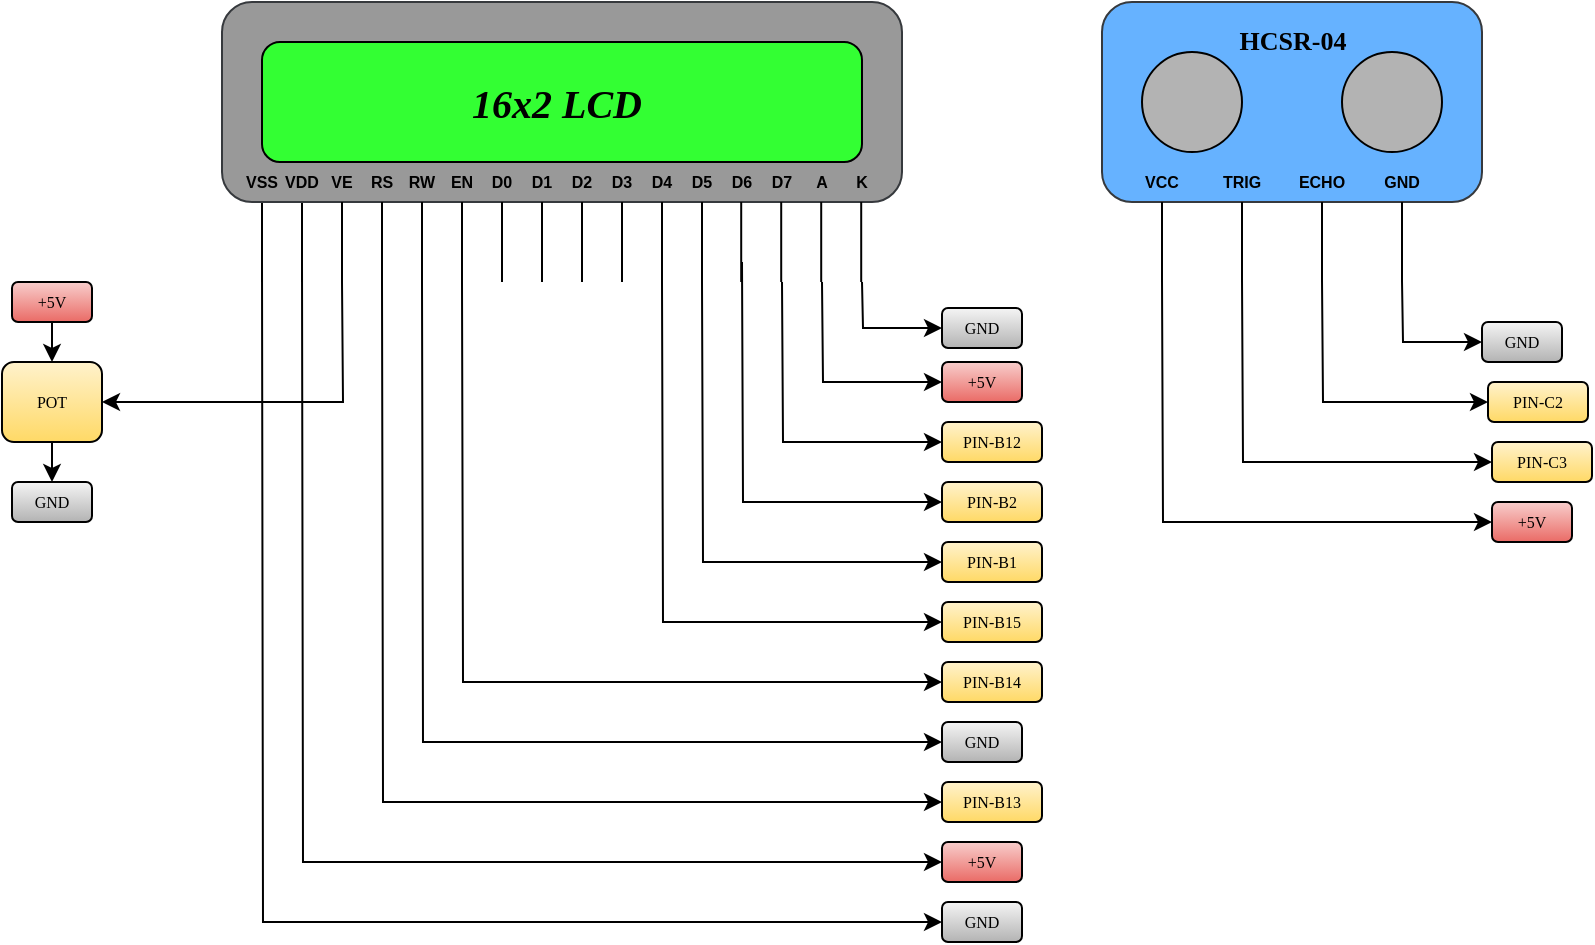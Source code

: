 <mxfile version="24.7.8">
  <diagram id="ybnBNx3KCF5k_87hsMXN" name="Sayfa -1">
    <mxGraphModel dx="830" dy="478" grid="0" gridSize="10" guides="1" tooltips="1" connect="1" arrows="1" fold="1" page="1" pageScale="1" pageWidth="3300" pageHeight="4681" math="0" shadow="0">
      <root>
        <mxCell id="0" />
        <mxCell id="1" parent="0" />
        <mxCell id="u2cS-JGJET43mBC9__E9-17" value="" style="endArrow=none;html=1;" parent="1" edge="1">
          <mxGeometry width="50" height="50" relative="1" as="geometry">
            <mxPoint x="320" y="330" as="sourcePoint" />
            <mxPoint x="320" y="290" as="targetPoint" />
          </mxGeometry>
        </mxCell>
        <mxCell id="u2cS-JGJET43mBC9__E9-18" value="" style="endArrow=none;html=1;" parent="1" edge="1">
          <mxGeometry width="50" height="50" relative="1" as="geometry">
            <mxPoint x="300" y="330" as="sourcePoint" />
            <mxPoint x="300" y="290" as="targetPoint" />
          </mxGeometry>
        </mxCell>
        <mxCell id="u2cS-JGJET43mBC9__E9-19" value="" style="rounded=1;whiteSpace=wrap;html=1;strokeColor=#36393d;fillColor=#999999;" parent="1" vertex="1">
          <mxGeometry x="280" y="190" width="340" height="100" as="geometry" />
        </mxCell>
        <mxCell id="u2cS-JGJET43mBC9__E9-20" value="&lt;font face=&quot;Comic Sans MS&quot; size=&quot;1&quot;&gt;&lt;i&gt;&lt;b style=&quot;font-size: 20px&quot;&gt;16x2 LCD&amp;nbsp;&lt;/b&gt;&lt;/i&gt;&lt;/font&gt;" style="rounded=1;whiteSpace=wrap;html=1;fillColor=#33FF33;" parent="1" vertex="1">
          <mxGeometry x="300" y="210" width="300" height="60" as="geometry" />
        </mxCell>
        <mxCell id="u2cS-JGJET43mBC9__E9-21" value="" style="endArrow=none;html=1;" parent="1" edge="1">
          <mxGeometry width="50" height="50" relative="1" as="geometry">
            <mxPoint x="340" y="330" as="sourcePoint" />
            <mxPoint x="340" y="290" as="targetPoint" />
          </mxGeometry>
        </mxCell>
        <mxCell id="u2cS-JGJET43mBC9__E9-22" value="" style="endArrow=none;html=1;" parent="1" edge="1">
          <mxGeometry width="50" height="50" relative="1" as="geometry">
            <mxPoint x="380" y="330" as="sourcePoint" />
            <mxPoint x="380" y="290" as="targetPoint" />
          </mxGeometry>
        </mxCell>
        <mxCell id="u2cS-JGJET43mBC9__E9-23" value="" style="endArrow=none;html=1;" parent="1" edge="1">
          <mxGeometry width="50" height="50" relative="1" as="geometry">
            <mxPoint x="360" y="330" as="sourcePoint" />
            <mxPoint x="360" y="290" as="targetPoint" />
          </mxGeometry>
        </mxCell>
        <mxCell id="u2cS-JGJET43mBC9__E9-24" value="" style="endArrow=none;html=1;" parent="1" edge="1">
          <mxGeometry width="50" height="50" relative="1" as="geometry">
            <mxPoint x="400" y="330" as="sourcePoint" />
            <mxPoint x="400" y="290" as="targetPoint" />
          </mxGeometry>
        </mxCell>
        <mxCell id="u2cS-JGJET43mBC9__E9-25" value="" style="endArrow=none;html=1;" parent="1" edge="1">
          <mxGeometry width="50" height="50" relative="1" as="geometry">
            <mxPoint x="440" y="330" as="sourcePoint" />
            <mxPoint x="440" y="290" as="targetPoint" />
          </mxGeometry>
        </mxCell>
        <mxCell id="u2cS-JGJET43mBC9__E9-26" value="" style="endArrow=none;html=1;" parent="1" edge="1">
          <mxGeometry width="50" height="50" relative="1" as="geometry">
            <mxPoint x="420" y="330" as="sourcePoint" />
            <mxPoint x="420" y="290" as="targetPoint" />
          </mxGeometry>
        </mxCell>
        <mxCell id="u2cS-JGJET43mBC9__E9-27" value="" style="endArrow=none;html=1;" parent="1" edge="1">
          <mxGeometry width="50" height="50" relative="1" as="geometry">
            <mxPoint x="460" y="330" as="sourcePoint" />
            <mxPoint x="460" y="290" as="targetPoint" />
          </mxGeometry>
        </mxCell>
        <mxCell id="u2cS-JGJET43mBC9__E9-28" value="" style="endArrow=none;html=1;" parent="1" edge="1">
          <mxGeometry width="50" height="50" relative="1" as="geometry">
            <mxPoint x="500" y="330" as="sourcePoint" />
            <mxPoint x="500" y="290" as="targetPoint" />
          </mxGeometry>
        </mxCell>
        <mxCell id="u2cS-JGJET43mBC9__E9-29" value="" style="endArrow=none;html=1;" parent="1" edge="1">
          <mxGeometry width="50" height="50" relative="1" as="geometry">
            <mxPoint x="480" y="330" as="sourcePoint" />
            <mxPoint x="480" y="290" as="targetPoint" />
          </mxGeometry>
        </mxCell>
        <mxCell id="u2cS-JGJET43mBC9__E9-30" value="" style="endArrow=none;html=1;" parent="1" edge="1">
          <mxGeometry width="50" height="50" relative="1" as="geometry">
            <mxPoint x="520" y="330" as="sourcePoint" />
            <mxPoint x="520" y="290" as="targetPoint" />
          </mxGeometry>
        </mxCell>
        <mxCell id="u2cS-JGJET43mBC9__E9-31" value="" style="endArrow=none;html=1;" parent="1" edge="1">
          <mxGeometry width="50" height="50" relative="1" as="geometry">
            <mxPoint x="539.6" y="330" as="sourcePoint" />
            <mxPoint x="539.6" y="290" as="targetPoint" />
          </mxGeometry>
        </mxCell>
        <mxCell id="u2cS-JGJET43mBC9__E9-32" value="" style="endArrow=none;html=1;" parent="1" edge="1">
          <mxGeometry width="50" height="50" relative="1" as="geometry">
            <mxPoint x="579.6" y="330" as="sourcePoint" />
            <mxPoint x="579.6" y="290" as="targetPoint" />
          </mxGeometry>
        </mxCell>
        <mxCell id="u2cS-JGJET43mBC9__E9-33" value="" style="endArrow=none;html=1;" parent="1" edge="1">
          <mxGeometry width="50" height="50" relative="1" as="geometry">
            <mxPoint x="559.6" y="330" as="sourcePoint" />
            <mxPoint x="559.6" y="290" as="targetPoint" />
          </mxGeometry>
        </mxCell>
        <mxCell id="u2cS-JGJET43mBC9__E9-34" value="" style="endArrow=none;html=1;" parent="1" edge="1">
          <mxGeometry width="50" height="50" relative="1" as="geometry">
            <mxPoint x="599.6" y="330" as="sourcePoint" />
            <mxPoint x="599.6" y="290" as="targetPoint" />
          </mxGeometry>
        </mxCell>
        <mxCell id="u2cS-JGJET43mBC9__E9-37" value="&lt;b style=&quot;font-size: 8px;&quot;&gt;VSS&lt;/b&gt;" style="text;html=1;strokeColor=none;fillColor=none;align=center;verticalAlign=middle;whiteSpace=wrap;rounded=0;fontSize=8;fontColor=#000000;" parent="1" vertex="1">
          <mxGeometry x="280" y="270" width="40" height="20" as="geometry" />
        </mxCell>
        <mxCell id="u2cS-JGJET43mBC9__E9-38" value="VDD" style="text;html=1;strokeColor=none;fillColor=none;align=center;verticalAlign=middle;whiteSpace=wrap;rounded=0;fontSize=8;fontColor=#000000;fontStyle=1;strokeWidth=5;" parent="1" vertex="1">
          <mxGeometry x="300" y="270" width="40" height="20" as="geometry" />
        </mxCell>
        <mxCell id="u2cS-JGJET43mBC9__E9-39" value="VE" style="text;html=1;strokeColor=none;fillColor=none;align=center;verticalAlign=middle;whiteSpace=wrap;rounded=0;fontSize=8;fontColor=#000000;fontStyle=1" parent="1" vertex="1">
          <mxGeometry x="320" y="270" width="40" height="20" as="geometry" />
        </mxCell>
        <mxCell id="u2cS-JGJET43mBC9__E9-40" value="RS" style="text;html=1;strokeColor=none;fillColor=none;align=center;verticalAlign=middle;whiteSpace=wrap;rounded=0;fontSize=8;fontColor=#000000;fontStyle=1" parent="1" vertex="1">
          <mxGeometry x="340" y="270" width="40" height="20" as="geometry" />
        </mxCell>
        <mxCell id="u2cS-JGJET43mBC9__E9-41" value="RW" style="text;html=1;strokeColor=none;fillColor=none;align=center;verticalAlign=middle;whiteSpace=wrap;rounded=0;fontSize=8;fontColor=#000000;fontStyle=1" parent="1" vertex="1">
          <mxGeometry x="360" y="270" width="40" height="20" as="geometry" />
        </mxCell>
        <mxCell id="u2cS-JGJET43mBC9__E9-42" value="EN" style="text;html=1;strokeColor=none;fillColor=none;align=center;verticalAlign=middle;whiteSpace=wrap;rounded=0;fontSize=8;fontColor=#000000;fontStyle=1" parent="1" vertex="1">
          <mxGeometry x="380" y="270" width="40" height="20" as="geometry" />
        </mxCell>
        <mxCell id="u2cS-JGJET43mBC9__E9-43" value="D0" style="text;html=1;strokeColor=none;fillColor=none;align=center;verticalAlign=middle;whiteSpace=wrap;rounded=0;fontSize=8;fontColor=#000000;fontStyle=1" parent="1" vertex="1">
          <mxGeometry x="400" y="270" width="40" height="20" as="geometry" />
        </mxCell>
        <mxCell id="u2cS-JGJET43mBC9__E9-44" value="D1" style="text;html=1;strokeColor=none;fillColor=none;align=center;verticalAlign=middle;whiteSpace=wrap;rounded=0;fontSize=8;fontColor=#000000;fontStyle=1" parent="1" vertex="1">
          <mxGeometry x="420" y="270" width="40" height="20" as="geometry" />
        </mxCell>
        <mxCell id="u2cS-JGJET43mBC9__E9-45" value="D2" style="text;html=1;strokeColor=none;fillColor=none;align=center;verticalAlign=middle;whiteSpace=wrap;rounded=0;fontSize=8;fontColor=#000000;fontStyle=1" parent="1" vertex="1">
          <mxGeometry x="440" y="270" width="40" height="20" as="geometry" />
        </mxCell>
        <mxCell id="u2cS-JGJET43mBC9__E9-46" value="D3" style="text;html=1;strokeColor=none;fillColor=none;align=center;verticalAlign=middle;whiteSpace=wrap;rounded=0;fontSize=8;fontColor=#000000;fontStyle=1" parent="1" vertex="1">
          <mxGeometry x="460" y="270" width="40" height="20" as="geometry" />
        </mxCell>
        <mxCell id="u2cS-JGJET43mBC9__E9-47" value="D4" style="text;html=1;strokeColor=none;fillColor=none;align=center;verticalAlign=middle;whiteSpace=wrap;rounded=0;fontSize=8;fontColor=#000000;fontStyle=1" parent="1" vertex="1">
          <mxGeometry x="480" y="270" width="40" height="20" as="geometry" />
        </mxCell>
        <mxCell id="u2cS-JGJET43mBC9__E9-48" value="D5" style="text;html=1;strokeColor=none;fillColor=none;align=center;verticalAlign=middle;whiteSpace=wrap;rounded=0;fontSize=8;fontColor=#000000;fontStyle=1" parent="1" vertex="1">
          <mxGeometry x="500" y="270" width="40" height="20" as="geometry" />
        </mxCell>
        <mxCell id="u2cS-JGJET43mBC9__E9-49" value="D6" style="text;html=1;strokeColor=none;fillColor=none;align=center;verticalAlign=middle;whiteSpace=wrap;rounded=0;fontSize=8;fontColor=#000000;fontStyle=1" parent="1" vertex="1">
          <mxGeometry x="520" y="270" width="40" height="20" as="geometry" />
        </mxCell>
        <mxCell id="u2cS-JGJET43mBC9__E9-50" value="D7" style="text;html=1;strokeColor=none;fillColor=none;align=center;verticalAlign=middle;whiteSpace=wrap;rounded=0;fontSize=8;fontColor=#000000;fontStyle=1" parent="1" vertex="1">
          <mxGeometry x="540" y="270" width="40" height="20" as="geometry" />
        </mxCell>
        <mxCell id="u2cS-JGJET43mBC9__E9-51" value="A" style="text;html=1;strokeColor=none;fillColor=none;align=center;verticalAlign=middle;whiteSpace=wrap;rounded=0;fontSize=8;fontColor=#000000;fontStyle=1" parent="1" vertex="1">
          <mxGeometry x="560" y="270" width="40" height="20" as="geometry" />
        </mxCell>
        <mxCell id="u2cS-JGJET43mBC9__E9-52" value="K" style="text;html=1;strokeColor=none;fillColor=none;align=center;verticalAlign=middle;whiteSpace=wrap;rounded=0;fontSize=8;fontStyle=1;" parent="1" vertex="1">
          <mxGeometry x="580" y="270" width="40" height="20" as="geometry" />
        </mxCell>
        <mxCell id="u2cS-JGJET43mBC9__E9-66" style="edgeStyle=orthogonalEdgeStyle;rounded=0;orthogonalLoop=1;jettySize=auto;html=1;exitX=0;exitY=0.5;exitDx=0;exitDy=0;startArrow=classic;startFill=1;endArrow=none;endFill=0;fontSize=5;fontColor=#000000;" parent="1" source="u2cS-JGJET43mBC9__E9-65" edge="1">
          <mxGeometry relative="1" as="geometry">
            <mxPoint x="600" y="330" as="targetPoint" />
          </mxGeometry>
        </mxCell>
        <mxCell id="u2cS-JGJET43mBC9__E9-65" value="&lt;font face=&quot;Comic Sans MS&quot; style=&quot;font-size: 8px&quot;&gt;GND&lt;/font&gt;" style="rounded=1;whiteSpace=wrap;html=1;strokeWidth=1;fontSize=5;fillColor=#f5f5f5;gradientColor=#b3b3b3;" parent="1" vertex="1">
          <mxGeometry x="640" y="343" width="40" height="20" as="geometry" />
        </mxCell>
        <mxCell id="u2cS-JGJET43mBC9__E9-68" style="edgeStyle=orthogonalEdgeStyle;rounded=0;orthogonalLoop=1;jettySize=auto;html=1;exitX=0;exitY=0.5;exitDx=0;exitDy=0;startArrow=classic;startFill=1;endArrow=none;endFill=0;fontSize=5;fontColor=#000000;" parent="1" source="u2cS-JGJET43mBC9__E9-67" edge="1">
          <mxGeometry relative="1" as="geometry">
            <mxPoint x="580" y="330" as="targetPoint" />
          </mxGeometry>
        </mxCell>
        <mxCell id="u2cS-JGJET43mBC9__E9-67" value="&lt;font face=&quot;Comic Sans MS&quot; style=&quot;font-size: 8px&quot;&gt;+5V&lt;/font&gt;" style="rounded=1;whiteSpace=wrap;html=1;strokeWidth=1;fontSize=5;fillColor=#f8cecc;gradientColor=#ea6b66;" parent="1" vertex="1">
          <mxGeometry x="640" y="370" width="40" height="20" as="geometry" />
        </mxCell>
        <mxCell id="u2cS-JGJET43mBC9__E9-70" style="edgeStyle=orthogonalEdgeStyle;rounded=0;orthogonalLoop=1;jettySize=auto;html=1;exitX=0;exitY=0.5;exitDx=0;exitDy=0;startArrow=classic;startFill=1;endArrow=none;endFill=0;fontSize=5;fontColor=#000000;" parent="1" source="u2cS-JGJET43mBC9__E9-69" edge="1">
          <mxGeometry relative="1" as="geometry">
            <mxPoint x="560" y="330" as="targetPoint" />
          </mxGeometry>
        </mxCell>
        <mxCell id="u2cS-JGJET43mBC9__E9-69" value="&lt;font face=&quot;Comic Sans MS&quot;&gt;&lt;span style=&quot;font-size: 8px&quot;&gt;PIN-B12&lt;/span&gt;&lt;/font&gt;" style="rounded=1;whiteSpace=wrap;html=1;strokeWidth=1;fontSize=5;fillColor=#fff2cc;gradientColor=#ffd966;" parent="1" vertex="1">
          <mxGeometry x="640" y="400" width="50" height="20" as="geometry" />
        </mxCell>
        <mxCell id="u2cS-JGJET43mBC9__E9-74" style="edgeStyle=orthogonalEdgeStyle;rounded=0;orthogonalLoop=1;jettySize=auto;html=1;exitX=0;exitY=0.5;exitDx=0;exitDy=0;startArrow=classic;startFill=1;endArrow=none;endFill=0;fontSize=5;fontColor=#000000;" parent="1" source="u2cS-JGJET43mBC9__E9-71" edge="1">
          <mxGeometry relative="1" as="geometry">
            <mxPoint x="540" y="320" as="targetPoint" />
          </mxGeometry>
        </mxCell>
        <mxCell id="u2cS-JGJET43mBC9__E9-71" value="&lt;font face=&quot;Comic Sans MS&quot;&gt;&lt;span style=&quot;font-size: 8px&quot;&gt;PIN-B2&lt;/span&gt;&lt;/font&gt;" style="rounded=1;whiteSpace=wrap;html=1;strokeWidth=1;fontSize=5;fillColor=#fff2cc;gradientColor=#ffd966;" parent="1" vertex="1">
          <mxGeometry x="640" y="430" width="50" height="20" as="geometry" />
        </mxCell>
        <mxCell id="u2cS-JGJET43mBC9__E9-75" style="edgeStyle=orthogonalEdgeStyle;rounded=0;orthogonalLoop=1;jettySize=auto;html=1;exitX=0;exitY=0.5;exitDx=0;exitDy=0;startArrow=classic;startFill=1;endArrow=none;endFill=0;fontSize=5;fontColor=#000000;" parent="1" source="u2cS-JGJET43mBC9__E9-72" edge="1">
          <mxGeometry relative="1" as="geometry">
            <mxPoint x="520" y="330" as="targetPoint" />
          </mxGeometry>
        </mxCell>
        <mxCell id="u2cS-JGJET43mBC9__E9-72" value="&lt;font face=&quot;Comic Sans MS&quot;&gt;&lt;span style=&quot;font-size: 8px&quot;&gt;PIN-B1&lt;/span&gt;&lt;/font&gt;" style="rounded=1;whiteSpace=wrap;html=1;strokeWidth=1;fontSize=5;fillColor=#fff2cc;gradientColor=#ffd966;" parent="1" vertex="1">
          <mxGeometry x="640" y="460" width="50" height="20" as="geometry" />
        </mxCell>
        <mxCell id="u2cS-JGJET43mBC9__E9-76" style="edgeStyle=orthogonalEdgeStyle;rounded=0;orthogonalLoop=1;jettySize=auto;html=1;exitX=0;exitY=0.5;exitDx=0;exitDy=0;startArrow=classic;startFill=1;endArrow=none;endFill=0;fontSize=5;fontColor=#000000;" parent="1" source="u2cS-JGJET43mBC9__E9-73" edge="1">
          <mxGeometry relative="1" as="geometry">
            <mxPoint x="500" y="330" as="targetPoint" />
          </mxGeometry>
        </mxCell>
        <mxCell id="u2cS-JGJET43mBC9__E9-73" value="&lt;font face=&quot;Comic Sans MS&quot;&gt;&lt;span style=&quot;font-size: 8px&quot;&gt;PIN-B15&lt;/span&gt;&lt;/font&gt;" style="rounded=1;whiteSpace=wrap;html=1;strokeWidth=1;fontSize=5;fillColor=#fff2cc;gradientColor=#ffd966;" parent="1" vertex="1">
          <mxGeometry x="640" y="490" width="50" height="20" as="geometry" />
        </mxCell>
        <mxCell id="u2cS-JGJET43mBC9__E9-78" style="edgeStyle=orthogonalEdgeStyle;rounded=0;orthogonalLoop=1;jettySize=auto;html=1;exitX=0;exitY=0.5;exitDx=0;exitDy=0;startArrow=classic;startFill=1;endArrow=none;endFill=0;fontSize=5;fontColor=#000000;" parent="1" source="u2cS-JGJET43mBC9__E9-77" edge="1">
          <mxGeometry relative="1" as="geometry">
            <mxPoint x="400" y="330" as="targetPoint" />
          </mxGeometry>
        </mxCell>
        <mxCell id="u2cS-JGJET43mBC9__E9-77" value="&lt;font face=&quot;Comic Sans MS&quot;&gt;&lt;span style=&quot;font-size: 8px&quot;&gt;PIN-B14&lt;/span&gt;&lt;/font&gt;" style="rounded=1;whiteSpace=wrap;html=1;strokeWidth=1;fontSize=5;fillColor=#fff2cc;gradientColor=#ffd966;" parent="1" vertex="1">
          <mxGeometry x="640" y="520" width="50" height="20" as="geometry" />
        </mxCell>
        <mxCell id="u2cS-JGJET43mBC9__E9-82" style="edgeStyle=orthogonalEdgeStyle;rounded=0;orthogonalLoop=1;jettySize=auto;html=1;exitX=0;exitY=0.5;exitDx=0;exitDy=0;startArrow=classic;startFill=1;endArrow=none;endFill=0;fontSize=5;fontColor=#000000;" parent="1" source="u2cS-JGJET43mBC9__E9-79" edge="1">
          <mxGeometry relative="1" as="geometry">
            <mxPoint x="360" y="330" as="targetPoint" />
          </mxGeometry>
        </mxCell>
        <mxCell id="u2cS-JGJET43mBC9__E9-79" value="&lt;font face=&quot;Comic Sans MS&quot;&gt;&lt;span style=&quot;font-size: 8px&quot;&gt;PIN-B13&lt;/span&gt;&lt;/font&gt;" style="rounded=1;whiteSpace=wrap;html=1;strokeWidth=1;fontSize=5;fillColor=#fff2cc;gradientColor=#ffd966;" parent="1" vertex="1">
          <mxGeometry x="640" y="580" width="50" height="20" as="geometry" />
        </mxCell>
        <mxCell id="u2cS-JGJET43mBC9__E9-81" style="edgeStyle=orthogonalEdgeStyle;rounded=0;orthogonalLoop=1;jettySize=auto;html=1;exitX=0;exitY=0.5;exitDx=0;exitDy=0;startArrow=classic;startFill=1;endArrow=none;endFill=0;fontSize=5;fontColor=#000000;" parent="1" source="u2cS-JGJET43mBC9__E9-80" edge="1">
          <mxGeometry relative="1" as="geometry">
            <mxPoint x="380" y="330" as="targetPoint" />
          </mxGeometry>
        </mxCell>
        <mxCell id="u2cS-JGJET43mBC9__E9-80" value="&lt;font face=&quot;Comic Sans MS&quot; style=&quot;font-size: 8px&quot;&gt;GND&lt;/font&gt;" style="rounded=1;whiteSpace=wrap;html=1;strokeWidth=1;fontSize=5;fillColor=#f5f5f5;gradientColor=#b3b3b3;" parent="1" vertex="1">
          <mxGeometry x="640" y="550" width="40" height="20" as="geometry" />
        </mxCell>
        <mxCell id="u2cS-JGJET43mBC9__E9-86" style="edgeStyle=orthogonalEdgeStyle;rounded=0;orthogonalLoop=1;jettySize=auto;html=1;exitX=0;exitY=0.5;exitDx=0;exitDy=0;startArrow=classic;startFill=1;endArrow=none;endFill=0;fontSize=5;fontColor=#000000;" parent="1" source="u2cS-JGJET43mBC9__E9-85" edge="1">
          <mxGeometry relative="1" as="geometry">
            <mxPoint x="320" y="320" as="targetPoint" />
          </mxGeometry>
        </mxCell>
        <mxCell id="u2cS-JGJET43mBC9__E9-85" value="&lt;font face=&quot;Comic Sans MS&quot; style=&quot;font-size: 8px&quot;&gt;+5V&lt;/font&gt;" style="rounded=1;whiteSpace=wrap;html=1;strokeWidth=1;fontSize=5;fillColor=#f8cecc;gradientColor=#ea6b66;" parent="1" vertex="1">
          <mxGeometry x="640" y="610" width="40" height="20" as="geometry" />
        </mxCell>
        <mxCell id="u2cS-JGJET43mBC9__E9-88" style="edgeStyle=orthogonalEdgeStyle;rounded=0;orthogonalLoop=1;jettySize=auto;html=1;exitX=0;exitY=0.5;exitDx=0;exitDy=0;startArrow=classic;startFill=1;endArrow=none;endFill=0;fontSize=5;fontColor=#000000;" parent="1" source="u2cS-JGJET43mBC9__E9-87" edge="1">
          <mxGeometry relative="1" as="geometry">
            <mxPoint x="300" y="320" as="targetPoint" />
          </mxGeometry>
        </mxCell>
        <mxCell id="u2cS-JGJET43mBC9__E9-87" value="&lt;font face=&quot;Comic Sans MS&quot; style=&quot;font-size: 8px&quot;&gt;GND&lt;/font&gt;" style="rounded=1;whiteSpace=wrap;html=1;strokeWidth=1;fontSize=5;fillColor=#f5f5f5;gradientColor=#b3b3b3;" parent="1" vertex="1">
          <mxGeometry x="640" y="640" width="40" height="20" as="geometry" />
        </mxCell>
        <mxCell id="u2cS-JGJET43mBC9__E9-92" style="edgeStyle=orthogonalEdgeStyle;rounded=0;orthogonalLoop=1;jettySize=auto;html=1;exitX=1;exitY=0.5;exitDx=0;exitDy=0;startArrow=classic;startFill=1;endArrow=none;endFill=0;fontSize=5;fontColor=#000000;" parent="1" source="u2cS-JGJET43mBC9__E9-91" edge="1">
          <mxGeometry relative="1" as="geometry">
            <mxPoint x="340" y="330" as="targetPoint" />
          </mxGeometry>
        </mxCell>
        <mxCell id="u2cS-JGJET43mBC9__E9-94" style="edgeStyle=orthogonalEdgeStyle;rounded=0;orthogonalLoop=1;jettySize=auto;html=1;exitX=0.5;exitY=0;exitDx=0;exitDy=0;entryX=0.5;entryY=1;entryDx=0;entryDy=0;startArrow=classic;startFill=1;endArrow=none;endFill=0;fontSize=5;fontColor=#000000;" parent="1" source="u2cS-JGJET43mBC9__E9-91" target="u2cS-JGJET43mBC9__E9-93" edge="1">
          <mxGeometry relative="1" as="geometry" />
        </mxCell>
        <mxCell id="u2cS-JGJET43mBC9__E9-91" value="&lt;font face=&quot;Comic Sans MS&quot;&gt;&lt;span style=&quot;font-size: 8px&quot;&gt;POT&lt;/span&gt;&lt;/font&gt;" style="rounded=1;whiteSpace=wrap;html=1;strokeWidth=1;fontSize=5;fillColor=#fff2cc;gradientColor=#ffd966;" parent="1" vertex="1">
          <mxGeometry x="170" y="370" width="50" height="40" as="geometry" />
        </mxCell>
        <mxCell id="u2cS-JGJET43mBC9__E9-93" value="&lt;font face=&quot;Comic Sans MS&quot; style=&quot;font-size: 8px&quot;&gt;+5V&lt;/font&gt;" style="rounded=1;whiteSpace=wrap;html=1;strokeWidth=1;fontSize=5;fillColor=#f8cecc;gradientColor=#ea6b66;" parent="1" vertex="1">
          <mxGeometry x="175" y="330" width="40" height="20" as="geometry" />
        </mxCell>
        <mxCell id="u2cS-JGJET43mBC9__E9-96" style="edgeStyle=orthogonalEdgeStyle;rounded=0;orthogonalLoop=1;jettySize=auto;html=1;exitX=0.5;exitY=0;exitDx=0;exitDy=0;entryX=0.5;entryY=1;entryDx=0;entryDy=0;startArrow=classic;startFill=1;endArrow=none;endFill=0;fontSize=5;fontColor=#000000;" parent="1" source="u2cS-JGJET43mBC9__E9-95" target="u2cS-JGJET43mBC9__E9-91" edge="1">
          <mxGeometry relative="1" as="geometry" />
        </mxCell>
        <mxCell id="u2cS-JGJET43mBC9__E9-95" value="&lt;font face=&quot;Comic Sans MS&quot; style=&quot;font-size: 8px&quot;&gt;GND&lt;/font&gt;" style="rounded=1;whiteSpace=wrap;html=1;strokeWidth=1;fontSize=5;fillColor=#f5f5f5;gradientColor=#b3b3b3;" parent="1" vertex="1">
          <mxGeometry x="175" y="430" width="40" height="20" as="geometry" />
        </mxCell>
        <mxCell id="KeHG0w3L4ggD5n6imfZq-1" value="" style="rounded=1;whiteSpace=wrap;html=1;strokeColor=#36393d;fillColor=#66B2FF;" vertex="1" parent="1">
          <mxGeometry x="720" y="190" width="190" height="100" as="geometry" />
        </mxCell>
        <mxCell id="KeHG0w3L4ggD5n6imfZq-2" value="" style="ellipse;whiteSpace=wrap;html=1;aspect=fixed;fillColor=#B3B3B3;" vertex="1" parent="1">
          <mxGeometry x="740" y="215" width="50" height="50" as="geometry" />
        </mxCell>
        <mxCell id="KeHG0w3L4ggD5n6imfZq-3" value="" style="ellipse;whiteSpace=wrap;html=1;aspect=fixed;strokeColor=#000000;fillColor=#B3B3B3;" vertex="1" parent="1">
          <mxGeometry x="840" y="215" width="50" height="50" as="geometry" />
        </mxCell>
        <mxCell id="KeHG0w3L4ggD5n6imfZq-4" value="VCC" style="text;html=1;strokeColor=none;fillColor=none;align=center;verticalAlign=middle;whiteSpace=wrap;rounded=0;fontSize=8;fontStyle=1;" vertex="1" parent="1">
          <mxGeometry x="730" y="270" width="40" height="20" as="geometry" />
        </mxCell>
        <mxCell id="KeHG0w3L4ggD5n6imfZq-5" value="" style="endArrow=none;html=1;" edge="1" parent="1">
          <mxGeometry width="50" height="50" relative="1" as="geometry">
            <mxPoint x="750.0" y="330" as="sourcePoint" />
            <mxPoint x="750.0" y="290" as="targetPoint" />
          </mxGeometry>
        </mxCell>
        <mxCell id="KeHG0w3L4ggD5n6imfZq-6" value="" style="endArrow=none;html=1;" edge="1" parent="1">
          <mxGeometry width="50" height="50" relative="1" as="geometry">
            <mxPoint x="790.0" y="330" as="sourcePoint" />
            <mxPoint x="790.0" y="290" as="targetPoint" />
          </mxGeometry>
        </mxCell>
        <mxCell id="KeHG0w3L4ggD5n6imfZq-7" value="" style="endArrow=none;html=1;" edge="1" parent="1">
          <mxGeometry width="50" height="50" relative="1" as="geometry">
            <mxPoint x="830.0" y="330" as="sourcePoint" />
            <mxPoint x="830.0" y="290" as="targetPoint" />
          </mxGeometry>
        </mxCell>
        <mxCell id="KeHG0w3L4ggD5n6imfZq-8" value="" style="endArrow=none;html=1;" edge="1" parent="1">
          <mxGeometry width="50" height="50" relative="1" as="geometry">
            <mxPoint x="870.0" y="330" as="sourcePoint" />
            <mxPoint x="870.0" y="290" as="targetPoint" />
          </mxGeometry>
        </mxCell>
        <mxCell id="KeHG0w3L4ggD5n6imfZq-9" value="TRIG" style="text;html=1;strokeColor=none;fillColor=none;align=center;verticalAlign=middle;whiteSpace=wrap;rounded=0;fontSize=8;fontStyle=1;" vertex="1" parent="1">
          <mxGeometry x="770" y="270" width="40" height="20" as="geometry" />
        </mxCell>
        <mxCell id="KeHG0w3L4ggD5n6imfZq-10" value="ECHO" style="text;html=1;strokeColor=none;fillColor=none;align=center;verticalAlign=middle;whiteSpace=wrap;rounded=0;fontSize=8;fontStyle=1;" vertex="1" parent="1">
          <mxGeometry x="810" y="270" width="40" height="20" as="geometry" />
        </mxCell>
        <mxCell id="KeHG0w3L4ggD5n6imfZq-11" value="GND" style="text;html=1;strokeColor=none;fillColor=none;align=center;verticalAlign=middle;whiteSpace=wrap;rounded=0;fontSize=8;fontStyle=1;" vertex="1" parent="1">
          <mxGeometry x="850" y="270" width="40" height="20" as="geometry" />
        </mxCell>
        <mxCell id="KeHG0w3L4ggD5n6imfZq-12" value="HCSR-04" style="text;html=1;strokeColor=none;fillColor=none;align=center;verticalAlign=middle;whiteSpace=wrap;rounded=0;fontSize=13;fontStyle=1;fontFamily=Comic Sans MS;" vertex="1" parent="1">
          <mxGeometry x="782.5" y="199" width="65" height="20" as="geometry" />
        </mxCell>
        <mxCell id="KeHG0w3L4ggD5n6imfZq-13" value="&lt;font face=&quot;Comic Sans MS&quot; style=&quot;font-size: 8px&quot;&gt;GND&lt;/font&gt;" style="rounded=1;whiteSpace=wrap;html=1;strokeWidth=1;fontSize=5;fillColor=#f5f5f5;gradientColor=#b3b3b3;verticalAlign=middle;movable=1;resizable=1;rotatable=1;deletable=1;editable=1;locked=0;connectable=1;" vertex="1" parent="1">
          <mxGeometry x="910" y="350" width="40" height="20" as="geometry" />
        </mxCell>
        <mxCell id="KeHG0w3L4ggD5n6imfZq-16" value="&lt;font face=&quot;Comic Sans MS&quot; style=&quot;font-size: 8px&quot;&gt;+5V&lt;/font&gt;" style="rounded=1;whiteSpace=wrap;html=1;strokeWidth=1;fontSize=5;fillColor=#f8cecc;gradientColor=#ea6b66;" vertex="1" parent="1">
          <mxGeometry x="915" y="440" width="40" height="20" as="geometry" />
        </mxCell>
        <mxCell id="KeHG0w3L4ggD5n6imfZq-17" value="&lt;font face=&quot;Comic Sans MS&quot;&gt;&lt;span style=&quot;font-size: 8px&quot;&gt;PIN-C2&lt;/span&gt;&lt;/font&gt;" style="rounded=1;whiteSpace=wrap;html=1;strokeWidth=1;fontSize=5;fillColor=#fff2cc;gradientColor=#ffd966;" vertex="1" parent="1">
          <mxGeometry x="913" y="380" width="50" height="20" as="geometry" />
        </mxCell>
        <mxCell id="KeHG0w3L4ggD5n6imfZq-18" value="&lt;font face=&quot;Comic Sans MS&quot;&gt;&lt;span style=&quot;font-size: 8px&quot;&gt;PIN-C3&lt;/span&gt;&lt;/font&gt;" style="rounded=1;whiteSpace=wrap;html=1;strokeWidth=1;fontSize=5;fillColor=#fff2cc;gradientColor=#ffd966;" vertex="1" parent="1">
          <mxGeometry x="915" y="410" width="50" height="20" as="geometry" />
        </mxCell>
        <mxCell id="KeHG0w3L4ggD5n6imfZq-19" style="edgeStyle=orthogonalEdgeStyle;rounded=0;orthogonalLoop=1;jettySize=auto;html=1;exitX=0;exitY=0.5;exitDx=0;exitDy=0;startArrow=classic;startFill=1;endArrow=none;endFill=0;fontSize=5;fontColor=#000000;" edge="1" parent="1" source="KeHG0w3L4ggD5n6imfZq-13">
          <mxGeometry relative="1" as="geometry">
            <mxPoint x="870" y="329.48" as="targetPoint" />
            <mxPoint x="1010" y="499.48" as="sourcePoint" />
          </mxGeometry>
        </mxCell>
        <mxCell id="KeHG0w3L4ggD5n6imfZq-20" style="edgeStyle=orthogonalEdgeStyle;rounded=0;orthogonalLoop=1;jettySize=auto;html=1;exitX=0;exitY=0.5;exitDx=0;exitDy=0;startArrow=classic;startFill=1;endArrow=none;endFill=0;fontSize=5;fontColor=#000000;" edge="1" parent="1" source="KeHG0w3L4ggD5n6imfZq-17">
          <mxGeometry relative="1" as="geometry">
            <mxPoint x="830" y="328.96" as="targetPoint" />
            <mxPoint x="870" y="359.48" as="sourcePoint" />
          </mxGeometry>
        </mxCell>
        <mxCell id="KeHG0w3L4ggD5n6imfZq-21" style="edgeStyle=orthogonalEdgeStyle;rounded=0;orthogonalLoop=1;jettySize=auto;html=1;exitX=0;exitY=0.5;exitDx=0;exitDy=0;startArrow=classic;startFill=1;endArrow=none;endFill=0;fontSize=5;fontColor=#000000;" edge="1" parent="1" source="KeHG0w3L4ggD5n6imfZq-18">
          <mxGeometry relative="1" as="geometry">
            <mxPoint x="790" y="328.44" as="targetPoint" />
            <mxPoint x="870" y="399.48" as="sourcePoint" />
          </mxGeometry>
        </mxCell>
        <mxCell id="KeHG0w3L4ggD5n6imfZq-22" style="edgeStyle=orthogonalEdgeStyle;rounded=0;orthogonalLoop=1;jettySize=auto;html=1;exitX=0;exitY=0.5;exitDx=0;exitDy=0;startArrow=classic;startFill=1;endArrow=none;endFill=0;fontSize=5;fontColor=#000000;" edge="1" parent="1" source="KeHG0w3L4ggD5n6imfZq-16">
          <mxGeometry relative="1" as="geometry">
            <mxPoint x="750" y="327.92" as="targetPoint" />
            <mxPoint x="870" y="439.48" as="sourcePoint" />
          </mxGeometry>
        </mxCell>
      </root>
    </mxGraphModel>
  </diagram>
</mxfile>

